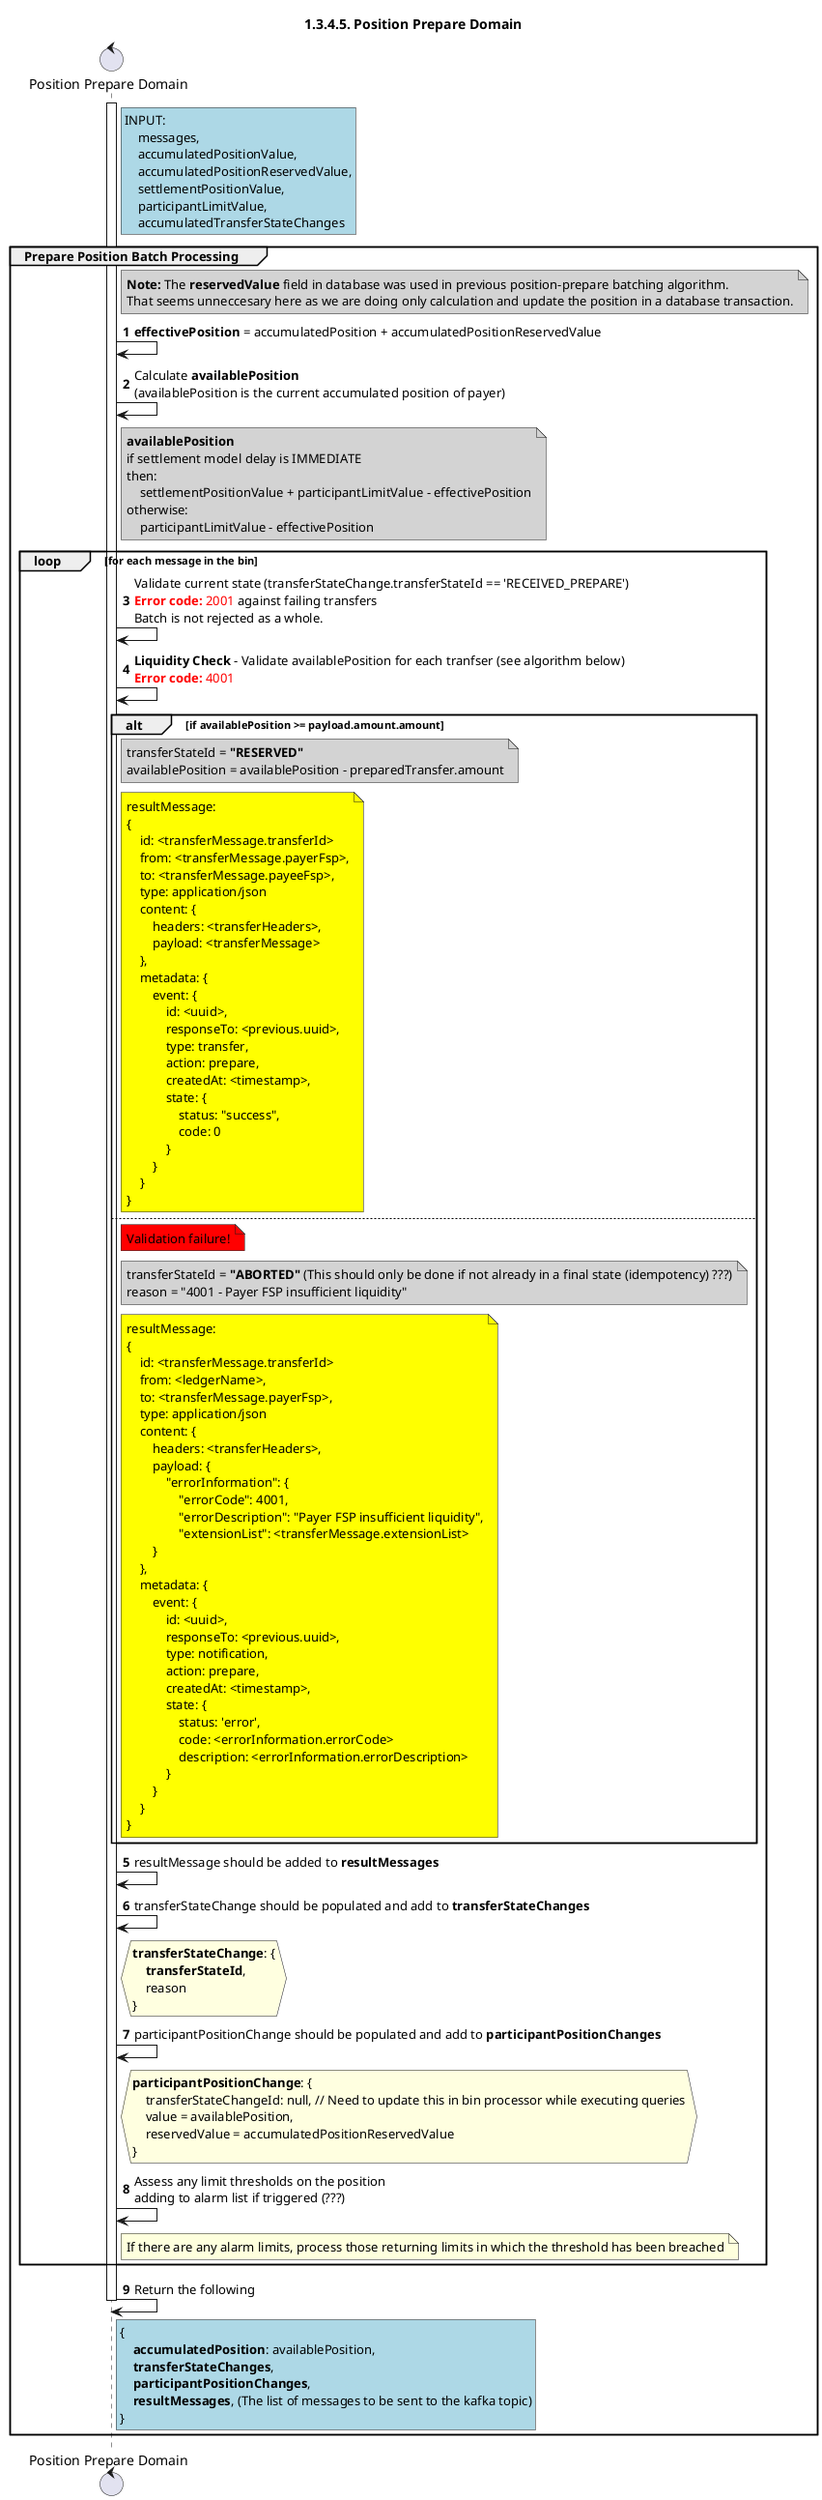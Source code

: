 /'*****
 License
 --------------
 Copyright © 2017 Bill & Melinda Gates Foundation
 The Mojaloop files are made available by the Bill & Melinda Gates Foundation under the Apache License, Version 2.0 (the "License") and you may not use these files except in compliance with the License. You may obtain a copy of the License at
 http://www.apache.org/licenses/LICENSE-2.0
 Unless required by applicable law or agreed to in writing, the Mojaloop files are distributed on an "AS IS" BASIS, WITHOUT WARRANTIES OR CONDITIONS OF ANY KIND, either express or implied. See the License for the specific language governing permissions and limitations under the License.
 Contributors
 --------------
 This is the official list of the Mojaloop project contributors for this file.
 Names of the original copyright holders (individuals or organizations)
 should be listed with a '*' in the first column. People who have
 contributed from an organization can be listed under the organization
 that actually holds the copyright for their contributions (see the
 Gates Foundation organization for an example). Those individuals should have
 their names indented and be marked with a '-'. Email address can be added
 optionally within square brackets <email>.
 * Gates Foundation
 - Name Surname <name.surname@gatesfoundation.com>

 * Georgi Georgiev <georgi.georgiev@modusbox.com>
 * Rajiv Mothilal <rajiv.mothilal@modusbox.com>
 * Miguel de Barros <miguel.debarros@modusbox.com>
 * Vijay Kumar Guthi <vijaya.guthi@infitx.com>
 --------------
 ******'/

@startuml
' declate title
title 1.3.4.5. Position Prepare Domain

autonumber

' Actor Keys:
'   boundary - APIs/Interfaces, etc
'   collections - Kafka Topics
'   control - Kafka Consumers
'   entity - Database Access Objects
'   database - Database Persistence Store

' declare actors
control "Position Prepare Domain" as DOMAIN_POSITION_PREPARE

' start flow
activate DOMAIN_POSITION_PREPARE
rnote right of DOMAIN_POSITION_PREPARE #lightblue
    INPUT:
        messages,
        accumulatedPositionValue,
        accumulatedPositionReservedValue,
        settlementPositionValue,
        participantLimitValue,
        accumulatedTransferStateChanges
end note
group Prepare Position Batch Processing
    note right of DOMAIN_POSITION_PREPARE #lightgray
       **Note:** The **reservedValue** field in database was used in previous position-prepare batching algorithm.
       That seems unneccesary here as we are doing only calculation and update the position in a database transaction.
    end note
    DOMAIN_POSITION_PREPARE -> DOMAIN_POSITION_PREPARE: **effectivePosition** = accumulatedPosition + accumulatedPositionReservedValue
    DOMAIN_POSITION_PREPARE -> DOMAIN_POSITION_PREPARE: Calculate **availablePosition** \n(availablePosition is the current accumulated position of payer)
    note right of DOMAIN_POSITION_PREPARE #lightgray
        **availablePosition**
        if settlement model delay is IMMEDIATE
        then:
            settlementPositionValue + participantLimitValue - effectivePosition
        otherwise:
            participantLimitValue - effectivePosition
    end note
    loop for each message in the bin
        DOMAIN_POSITION_PREPARE -> DOMAIN_POSITION_PREPARE: Validate current state (transferStateChange.transferStateId == 'RECEIVED_PREPARE')\n<color #FF0000><b>Error code:</b> 2001</color> against failing transfers\nBatch is not rejected as a whole.
        DOMAIN_POSITION_PREPARE -> DOMAIN_POSITION_PREPARE: **Liquidity Check** - Validate availablePosition for each tranfser (see algorithm below)\n<color #FF0000><b>Error code:</b> 4001</color>

        alt if availablePosition >= payload.amount.amount
            note right of DOMAIN_POSITION_PREPARE #lightgray
                transferStateId = **"RESERVED"**
                availablePosition = availablePosition - preparedTransfer.amount
            end note
            note right of DOMAIN_POSITION_PREPARE #yellow
                resultMessage:
                {
                    id: <transferMessage.transferId>
                    from: <transferMessage.payerFsp>,
                    to: <transferMessage.payeeFsp>,
                    type: application/json
                    content: {
                        headers: <transferHeaders>,
                        payload: <transferMessage>
                    },
                    metadata: {
                        event: {
                            id: <uuid>,
                            responseTo: <previous.uuid>,
                            type: transfer,
                            action: prepare,
                            createdAt: <timestamp>,
                            state: {
                                status: "success",
                                code: 0
                            }
                        }
                    }
                }
            end note
        else
            note right of DOMAIN_POSITION_PREPARE #red: Validation failure!
            note right of DOMAIN_POSITION_PREPARE #lightgray
                transferStateId = **"ABORTED"** (This should only be done if not already in a final state (idempotency) ???)
                reason = "4001 - Payer FSP insufficient liquidity"
            end note
            note right of DOMAIN_POSITION_PREPARE #yellow
                resultMessage:
                {
                    id: <transferMessage.transferId>
                    from: <ledgerName>,
                    to: <transferMessage.payerFsp>,
                    type: application/json
                    content: {
                        headers: <transferHeaders>,
                        payload: {
                            "errorInformation": {
                                "errorCode": 4001,
                                "errorDescription": "Payer FSP insufficient liquidity",
                                "extensionList": <transferMessage.extensionList>
                        }
                    },
                    metadata: {
                        event: {
                            id: <uuid>,
                            responseTo: <previous.uuid>,
                            type: notification,
                            action: prepare,
                            createdAt: <timestamp>,
                            state: {
                                status: 'error',
                                code: <errorInformation.errorCode>
                                description: <errorInformation.errorDescription>
                            }
                        }
                    }
                }
            end note
        end
        DOMAIN_POSITION_PREPARE -> DOMAIN_POSITION_PREPARE: resultMessage should be added to **resultMessages**
        DOMAIN_POSITION_PREPARE -> DOMAIN_POSITION_PREPARE: transferStateChange should be populated and add to **transferStateChanges**
        hnote right of DOMAIN_POSITION_PREPARE #lightyellow
            **transferStateChange**: {
                **transferStateId**,
                reason
            }
        end note
        DOMAIN_POSITION_PREPARE -> DOMAIN_POSITION_PREPARE: participantPositionChange should be populated and add to **participantPositionChanges**
        hnote right of DOMAIN_POSITION_PREPARE #lightyellow
            **participantPositionChange**: {
                transferStateChangeId: null, // Need to update this in bin processor while executing queries
                value = availablePosition,
                reservedValue = accumulatedPositionReservedValue
            }
        end note

        DOMAIN_POSITION_PREPARE->DOMAIN_POSITION_PREPARE: Assess any limit thresholds on the position\nadding to alarm list if triggered (???)
        note right of DOMAIN_POSITION_PREPARE
            If there are any alarm limits, process those returning limits in which the threshold has been breached
        end note
        
    end

    DOMAIN_POSITION_PREPARE -> DOMAIN_POSITION_PREPARE: Return the following
    rnote right of DOMAIN_POSITION_PREPARE #lightblue
    {
        **accumulatedPosition**: availablePosition,
        **transferStateChanges**,
        **participantPositionChanges**,
        **resultMessages**, (The list of messages to be sent to the kafka topic)
    }
    end note
    deactivate DOMAIN_POSITION_PREPARE

end

@enduml
